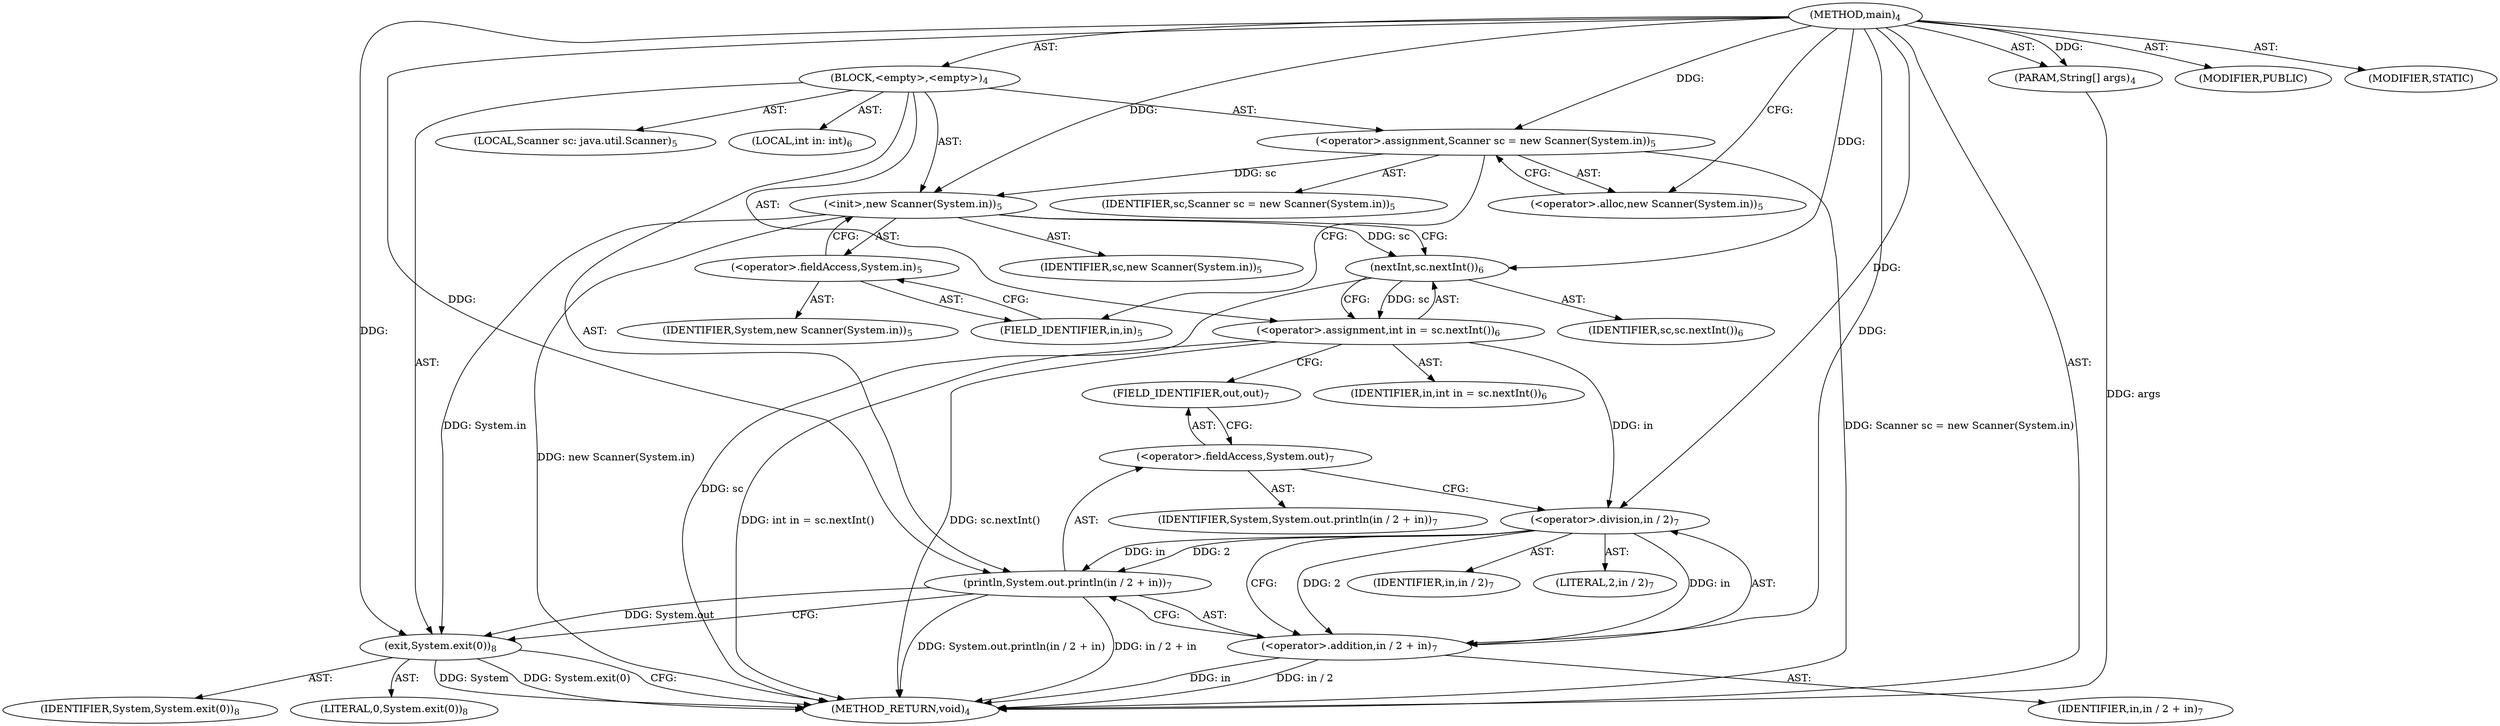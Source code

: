 digraph "main" {  
"19" [label = <(METHOD,main)<SUB>4</SUB>> ]
"20" [label = <(PARAM,String[] args)<SUB>4</SUB>> ]
"21" [label = <(BLOCK,&lt;empty&gt;,&lt;empty&gt;)<SUB>4</SUB>> ]
"4" [label = <(LOCAL,Scanner sc: java.util.Scanner)<SUB>5</SUB>> ]
"22" [label = <(&lt;operator&gt;.assignment,Scanner sc = new Scanner(System.in))<SUB>5</SUB>> ]
"23" [label = <(IDENTIFIER,sc,Scanner sc = new Scanner(System.in))<SUB>5</SUB>> ]
"24" [label = <(&lt;operator&gt;.alloc,new Scanner(System.in))<SUB>5</SUB>> ]
"25" [label = <(&lt;init&gt;,new Scanner(System.in))<SUB>5</SUB>> ]
"3" [label = <(IDENTIFIER,sc,new Scanner(System.in))<SUB>5</SUB>> ]
"26" [label = <(&lt;operator&gt;.fieldAccess,System.in)<SUB>5</SUB>> ]
"27" [label = <(IDENTIFIER,System,new Scanner(System.in))<SUB>5</SUB>> ]
"28" [label = <(FIELD_IDENTIFIER,in,in)<SUB>5</SUB>> ]
"29" [label = <(LOCAL,int in: int)<SUB>6</SUB>> ]
"30" [label = <(&lt;operator&gt;.assignment,int in = sc.nextInt())<SUB>6</SUB>> ]
"31" [label = <(IDENTIFIER,in,int in = sc.nextInt())<SUB>6</SUB>> ]
"32" [label = <(nextInt,sc.nextInt())<SUB>6</SUB>> ]
"33" [label = <(IDENTIFIER,sc,sc.nextInt())<SUB>6</SUB>> ]
"34" [label = <(println,System.out.println(in / 2 + in))<SUB>7</SUB>> ]
"35" [label = <(&lt;operator&gt;.fieldAccess,System.out)<SUB>7</SUB>> ]
"36" [label = <(IDENTIFIER,System,System.out.println(in / 2 + in))<SUB>7</SUB>> ]
"37" [label = <(FIELD_IDENTIFIER,out,out)<SUB>7</SUB>> ]
"38" [label = <(&lt;operator&gt;.addition,in / 2 + in)<SUB>7</SUB>> ]
"39" [label = <(&lt;operator&gt;.division,in / 2)<SUB>7</SUB>> ]
"40" [label = <(IDENTIFIER,in,in / 2)<SUB>7</SUB>> ]
"41" [label = <(LITERAL,2,in / 2)<SUB>7</SUB>> ]
"42" [label = <(IDENTIFIER,in,in / 2 + in)<SUB>7</SUB>> ]
"43" [label = <(exit,System.exit(0))<SUB>8</SUB>> ]
"44" [label = <(IDENTIFIER,System,System.exit(0))<SUB>8</SUB>> ]
"45" [label = <(LITERAL,0,System.exit(0))<SUB>8</SUB>> ]
"46" [label = <(MODIFIER,PUBLIC)> ]
"47" [label = <(MODIFIER,STATIC)> ]
"48" [label = <(METHOD_RETURN,void)<SUB>4</SUB>> ]
  "19" -> "20"  [ label = "AST: "] 
  "19" -> "21"  [ label = "AST: "] 
  "19" -> "46"  [ label = "AST: "] 
  "19" -> "47"  [ label = "AST: "] 
  "19" -> "48"  [ label = "AST: "] 
  "21" -> "4"  [ label = "AST: "] 
  "21" -> "22"  [ label = "AST: "] 
  "21" -> "25"  [ label = "AST: "] 
  "21" -> "29"  [ label = "AST: "] 
  "21" -> "30"  [ label = "AST: "] 
  "21" -> "34"  [ label = "AST: "] 
  "21" -> "43"  [ label = "AST: "] 
  "22" -> "23"  [ label = "AST: "] 
  "22" -> "24"  [ label = "AST: "] 
  "25" -> "3"  [ label = "AST: "] 
  "25" -> "26"  [ label = "AST: "] 
  "26" -> "27"  [ label = "AST: "] 
  "26" -> "28"  [ label = "AST: "] 
  "30" -> "31"  [ label = "AST: "] 
  "30" -> "32"  [ label = "AST: "] 
  "32" -> "33"  [ label = "AST: "] 
  "34" -> "35"  [ label = "AST: "] 
  "34" -> "38"  [ label = "AST: "] 
  "35" -> "36"  [ label = "AST: "] 
  "35" -> "37"  [ label = "AST: "] 
  "38" -> "39"  [ label = "AST: "] 
  "38" -> "42"  [ label = "AST: "] 
  "39" -> "40"  [ label = "AST: "] 
  "39" -> "41"  [ label = "AST: "] 
  "43" -> "44"  [ label = "AST: "] 
  "43" -> "45"  [ label = "AST: "] 
  "22" -> "28"  [ label = "CFG: "] 
  "25" -> "32"  [ label = "CFG: "] 
  "30" -> "37"  [ label = "CFG: "] 
  "34" -> "43"  [ label = "CFG: "] 
  "43" -> "48"  [ label = "CFG: "] 
  "24" -> "22"  [ label = "CFG: "] 
  "26" -> "25"  [ label = "CFG: "] 
  "32" -> "30"  [ label = "CFG: "] 
  "35" -> "39"  [ label = "CFG: "] 
  "38" -> "34"  [ label = "CFG: "] 
  "28" -> "26"  [ label = "CFG: "] 
  "37" -> "35"  [ label = "CFG: "] 
  "39" -> "38"  [ label = "CFG: "] 
  "19" -> "24"  [ label = "CFG: "] 
  "20" -> "48"  [ label = "DDG: args"] 
  "22" -> "48"  [ label = "DDG: Scanner sc = new Scanner(System.in)"] 
  "25" -> "48"  [ label = "DDG: new Scanner(System.in)"] 
  "32" -> "48"  [ label = "DDG: sc"] 
  "30" -> "48"  [ label = "DDG: sc.nextInt()"] 
  "30" -> "48"  [ label = "DDG: int in = sc.nextInt()"] 
  "38" -> "48"  [ label = "DDG: in / 2"] 
  "38" -> "48"  [ label = "DDG: in"] 
  "34" -> "48"  [ label = "DDG: in / 2 + in"] 
  "34" -> "48"  [ label = "DDG: System.out.println(in / 2 + in)"] 
  "43" -> "48"  [ label = "DDG: System"] 
  "43" -> "48"  [ label = "DDG: System.exit(0)"] 
  "19" -> "20"  [ label = "DDG: "] 
  "19" -> "22"  [ label = "DDG: "] 
  "32" -> "30"  [ label = "DDG: sc"] 
  "22" -> "25"  [ label = "DDG: sc"] 
  "19" -> "25"  [ label = "DDG: "] 
  "39" -> "34"  [ label = "DDG: in"] 
  "39" -> "34"  [ label = "DDG: 2"] 
  "19" -> "34"  [ label = "DDG: "] 
  "25" -> "43"  [ label = "DDG: System.in"] 
  "34" -> "43"  [ label = "DDG: System.out"] 
  "19" -> "43"  [ label = "DDG: "] 
  "25" -> "32"  [ label = "DDG: sc"] 
  "19" -> "32"  [ label = "DDG: "] 
  "39" -> "38"  [ label = "DDG: in"] 
  "39" -> "38"  [ label = "DDG: 2"] 
  "19" -> "38"  [ label = "DDG: "] 
  "30" -> "39"  [ label = "DDG: in"] 
  "19" -> "39"  [ label = "DDG: "] 
}
